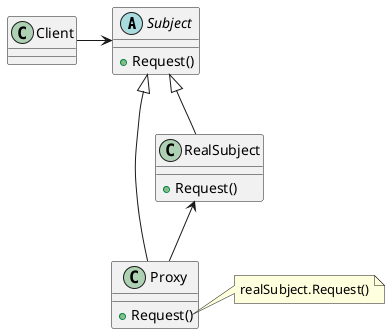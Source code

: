 @startuml
abstract class Subject
class RealSubject
class Proxy
class Client

Client -right-> Subject
Subject <|-- RealSubject
Subject <|-- Proxy
RealSubject <-- Proxy

class Client {
}
abstract class Subject {
  +Request()
}
class RealSubject {
  +Request()
}
class Proxy {
  +Request()
}

note right of Proxy::"Request"
  realSubject.Request()
end note
@enduml
